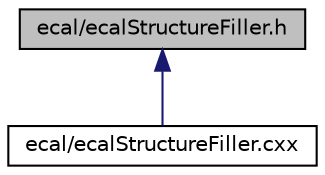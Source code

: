digraph "ecal/ecalStructureFiller.h"
{
 // LATEX_PDF_SIZE
  edge [fontname="Helvetica",fontsize="10",labelfontname="Helvetica",labelfontsize="10"];
  node [fontname="Helvetica",fontsize="10",shape=record];
  Node1 [label="ecal/ecalStructureFiller.h",height=0.2,width=0.4,color="black", fillcolor="grey75", style="filled", fontcolor="black",tooltip=" "];
  Node1 -> Node2 [dir="back",color="midnightblue",fontsize="10",style="solid",fontname="Helvetica"];
  Node2 [label="ecal/ecalStructureFiller.cxx",height=0.2,width=0.4,color="black", fillcolor="white", style="filled",URL="$ecalStructureFiller_8cxx.html",tooltip=" "];
}
